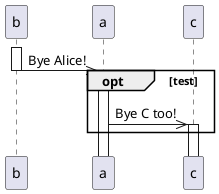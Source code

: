 @startuml
!pragma teoz true
'Issue #1494 with additional parallel to C.
'skinparam style strictuml

'Actor Bob as b
'Actor Alice as a
'Actor Charlie as c

activate b
'b ->> a --++ : Hi Alice!
'a ->> b --++ : Bye Bob!

b ->> a --++: Bye Alice!
'& b ->> m ++ : Bye Alice!
 & opt test
 a ->> c  : Bye C too!
 activate c
 end
 @enduml